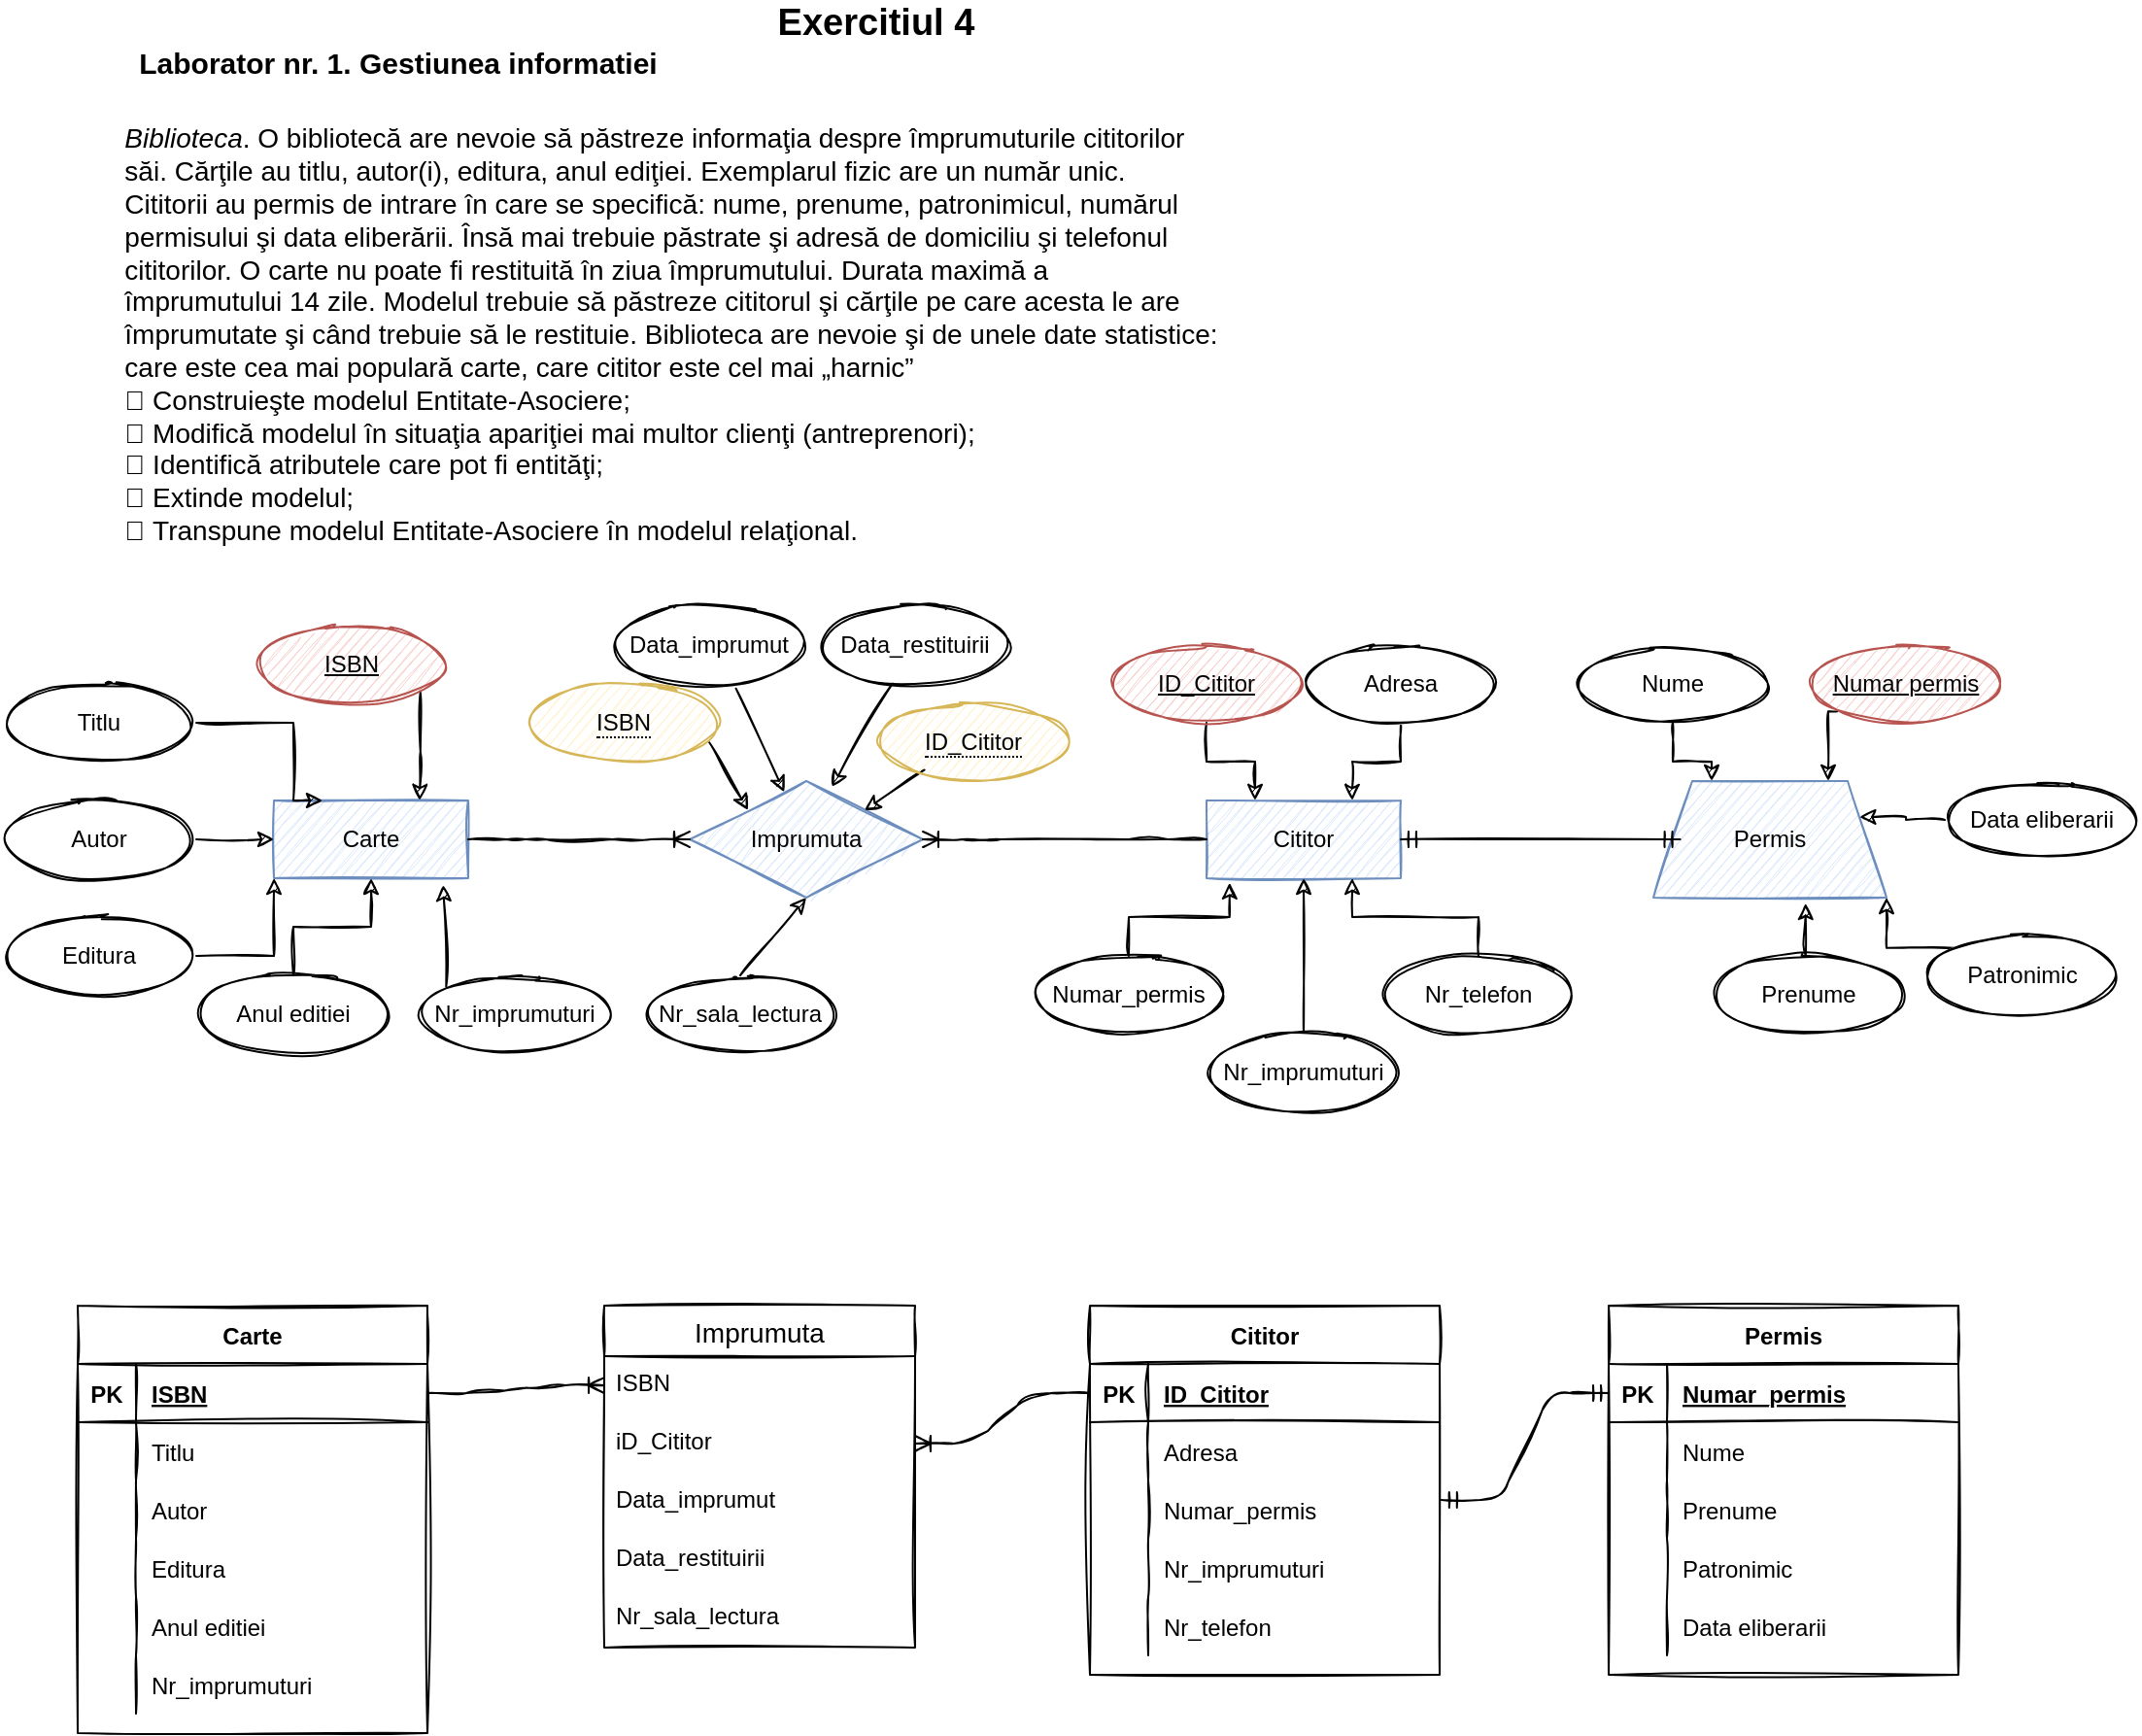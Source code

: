 <mxfile version="17.4.2" type="github">
  <diagram id="L5g2w8Y3XyplTjkGHlUn" name="Page-1">
    <mxGraphModel dx="1564" dy="856" grid="1" gridSize="10" guides="1" tooltips="1" connect="1" arrows="1" fold="1" page="1" pageScale="1" pageWidth="850" pageHeight="1100" math="0" shadow="0">
      <root>
        <mxCell id="0" />
        <mxCell id="1" parent="0" />
        <mxCell id="ZuSTmih8q7KNtcqykmD7-1" value="Cititor" style="whiteSpace=wrap;html=1;align=center;fillColor=#dae8fc;strokeColor=#6c8ebf;sketch=1;" vertex="1" parent="1">
          <mxGeometry x="620" y="420" width="100" height="40" as="geometry" />
        </mxCell>
        <mxCell id="ZuSTmih8q7KNtcqykmD7-2" value="Carte" style="whiteSpace=wrap;html=1;align=center;fillColor=#dae8fc;strokeColor=#6c8ebf;sketch=1;" vertex="1" parent="1">
          <mxGeometry x="140" y="420" width="100" height="40" as="geometry" />
        </mxCell>
        <mxCell id="ZuSTmih8q7KNtcqykmD7-3" value="Imprumuta" style="shape=rhombus;perimeter=rhombusPerimeter;whiteSpace=wrap;html=1;align=center;fillColor=#dae8fc;strokeColor=#6c8ebf;sketch=1;" vertex="1" parent="1">
          <mxGeometry x="354" y="410" width="120" height="60" as="geometry" />
        </mxCell>
        <mxCell id="ZuSTmih8q7KNtcqykmD7-4" style="edgeStyle=orthogonalEdgeStyle;rounded=0;orthogonalLoop=1;jettySize=auto;html=1;exitX=1;exitY=1;exitDx=0;exitDy=0;entryX=0.75;entryY=0;entryDx=0;entryDy=0;sketch=1;" edge="1" parent="1" source="ZuSTmih8q7KNtcqykmD7-5" target="ZuSTmih8q7KNtcqykmD7-2">
          <mxGeometry relative="1" as="geometry" />
        </mxCell>
        <mxCell id="ZuSTmih8q7KNtcqykmD7-5" value="ISBN" style="ellipse;whiteSpace=wrap;html=1;align=center;fontStyle=4;fillColor=#f8cecc;strokeColor=#b85450;sketch=1;" vertex="1" parent="1">
          <mxGeometry x="130" y="330" width="100" height="40" as="geometry" />
        </mxCell>
        <mxCell id="ZuSTmih8q7KNtcqykmD7-6" style="edgeStyle=orthogonalEdgeStyle;rounded=0;orthogonalLoop=1;jettySize=auto;html=1;entryX=0.25;entryY=0;entryDx=0;entryDy=0;sketch=1;" edge="1" parent="1" source="ZuSTmih8q7KNtcqykmD7-7" target="ZuSTmih8q7KNtcqykmD7-2">
          <mxGeometry relative="1" as="geometry">
            <Array as="points">
              <mxPoint x="150" y="380" />
              <mxPoint x="150" y="420" />
            </Array>
          </mxGeometry>
        </mxCell>
        <mxCell id="ZuSTmih8q7KNtcqykmD7-7" value="Titlu" style="ellipse;whiteSpace=wrap;html=1;align=center;sketch=1;" vertex="1" parent="1">
          <mxGeometry y="360" width="100" height="40" as="geometry" />
        </mxCell>
        <mxCell id="ZuSTmih8q7KNtcqykmD7-8" style="edgeStyle=orthogonalEdgeStyle;rounded=0;orthogonalLoop=1;jettySize=auto;html=1;entryX=0;entryY=0.5;entryDx=0;entryDy=0;sketch=1;" edge="1" parent="1" source="ZuSTmih8q7KNtcqykmD7-9" target="ZuSTmih8q7KNtcqykmD7-2">
          <mxGeometry relative="1" as="geometry" />
        </mxCell>
        <mxCell id="ZuSTmih8q7KNtcqykmD7-9" value="Autor" style="ellipse;whiteSpace=wrap;html=1;align=center;sketch=1;" vertex="1" parent="1">
          <mxGeometry y="420" width="100" height="40" as="geometry" />
        </mxCell>
        <mxCell id="ZuSTmih8q7KNtcqykmD7-10" style="edgeStyle=orthogonalEdgeStyle;rounded=0;orthogonalLoop=1;jettySize=auto;html=1;entryX=0;entryY=1;entryDx=0;entryDy=0;sketch=1;" edge="1" parent="1" source="ZuSTmih8q7KNtcqykmD7-11" target="ZuSTmih8q7KNtcqykmD7-2">
          <mxGeometry relative="1" as="geometry" />
        </mxCell>
        <mxCell id="ZuSTmih8q7KNtcqykmD7-11" value="Editura" style="ellipse;whiteSpace=wrap;html=1;align=center;sketch=1;" vertex="1" parent="1">
          <mxGeometry y="480" width="100" height="40" as="geometry" />
        </mxCell>
        <mxCell id="ZuSTmih8q7KNtcqykmD7-12" style="edgeStyle=orthogonalEdgeStyle;rounded=0;orthogonalLoop=1;jettySize=auto;html=1;sketch=1;" edge="1" parent="1" source="ZuSTmih8q7KNtcqykmD7-13" target="ZuSTmih8q7KNtcqykmD7-2">
          <mxGeometry relative="1" as="geometry" />
        </mxCell>
        <mxCell id="ZuSTmih8q7KNtcqykmD7-13" value="Anul editiei" style="ellipse;whiteSpace=wrap;html=1;align=center;sketch=1;" vertex="1" parent="1">
          <mxGeometry x="100" y="510" width="100" height="40" as="geometry" />
        </mxCell>
        <mxCell id="ZuSTmih8q7KNtcqykmD7-14" value="Permis" style="shape=trapezoid;perimeter=trapezoidPerimeter;whiteSpace=wrap;html=1;fixedSize=1;fillColor=#dae8fc;strokeColor=#6c8ebf;sketch=1;" vertex="1" parent="1">
          <mxGeometry x="850" y="410" width="120" height="60" as="geometry" />
        </mxCell>
        <mxCell id="ZuSTmih8q7KNtcqykmD7-15" style="edgeStyle=orthogonalEdgeStyle;rounded=0;orthogonalLoop=1;jettySize=auto;html=1;entryX=0.25;entryY=0;entryDx=0;entryDy=0;sketch=1;" edge="1" parent="1" source="ZuSTmih8q7KNtcqykmD7-16" target="ZuSTmih8q7KNtcqykmD7-14">
          <mxGeometry relative="1" as="geometry" />
        </mxCell>
        <mxCell id="ZuSTmih8q7KNtcqykmD7-16" value="Nume" style="ellipse;whiteSpace=wrap;html=1;align=center;sketch=1;" vertex="1" parent="1">
          <mxGeometry x="810" y="340" width="100" height="40" as="geometry" />
        </mxCell>
        <mxCell id="ZuSTmih8q7KNtcqykmD7-17" style="edgeStyle=orthogonalEdgeStyle;rounded=0;orthogonalLoop=1;jettySize=auto;html=1;exitX=0;exitY=1;exitDx=0;exitDy=0;entryX=0.75;entryY=0;entryDx=0;entryDy=0;sketch=1;" edge="1" parent="1" source="ZuSTmih8q7KNtcqykmD7-18" target="ZuSTmih8q7KNtcqykmD7-14">
          <mxGeometry relative="1" as="geometry" />
        </mxCell>
        <mxCell id="ZuSTmih8q7KNtcqykmD7-18" value="Numar permis" style="ellipse;whiteSpace=wrap;html=1;align=center;fontStyle=4;fillColor=#f8cecc;strokeColor=#b85450;sketch=1;" vertex="1" parent="1">
          <mxGeometry x="930" y="340" width="100" height="40" as="geometry" />
        </mxCell>
        <mxCell id="ZuSTmih8q7KNtcqykmD7-19" style="edgeStyle=orthogonalEdgeStyle;rounded=0;orthogonalLoop=1;jettySize=auto;html=1;exitX=0;exitY=0.5;exitDx=0;exitDy=0;entryX=1;entryY=0.25;entryDx=0;entryDy=0;sketch=1;" edge="1" parent="1" source="ZuSTmih8q7KNtcqykmD7-20" target="ZuSTmih8q7KNtcqykmD7-14">
          <mxGeometry relative="1" as="geometry" />
        </mxCell>
        <mxCell id="ZuSTmih8q7KNtcqykmD7-20" value="Data eliberarii" style="ellipse;whiteSpace=wrap;html=1;align=center;sketch=1;" vertex="1" parent="1">
          <mxGeometry x="1000" y="410" width="100" height="40" as="geometry" />
        </mxCell>
        <mxCell id="ZuSTmih8q7KNtcqykmD7-21" style="edgeStyle=orthogonalEdgeStyle;rounded=0;orthogonalLoop=1;jettySize=auto;html=1;entryX=0.25;entryY=0;entryDx=0;entryDy=0;sketch=1;" edge="1" parent="1" source="ZuSTmih8q7KNtcqykmD7-22" target="ZuSTmih8q7KNtcqykmD7-1">
          <mxGeometry relative="1" as="geometry" />
        </mxCell>
        <mxCell id="ZuSTmih8q7KNtcqykmD7-22" value="ID_Cititor" style="ellipse;whiteSpace=wrap;html=1;align=center;fontStyle=4;fillColor=#f8cecc;strokeColor=#b85450;sketch=1;" vertex="1" parent="1">
          <mxGeometry x="570" y="340" width="100" height="40" as="geometry" />
        </mxCell>
        <mxCell id="ZuSTmih8q7KNtcqykmD7-23" style="edgeStyle=orthogonalEdgeStyle;rounded=0;orthogonalLoop=1;jettySize=auto;html=1;exitX=0.5;exitY=1;exitDx=0;exitDy=0;entryX=0.75;entryY=0;entryDx=0;entryDy=0;sketch=1;" edge="1" parent="1" source="ZuSTmih8q7KNtcqykmD7-24" target="ZuSTmih8q7KNtcqykmD7-1">
          <mxGeometry relative="1" as="geometry" />
        </mxCell>
        <mxCell id="ZuSTmih8q7KNtcqykmD7-24" value="Adresa" style="ellipse;whiteSpace=wrap;html=1;align=center;sketch=1;" vertex="1" parent="1">
          <mxGeometry x="670" y="340" width="100" height="40" as="geometry" />
        </mxCell>
        <mxCell id="ZuSTmih8q7KNtcqykmD7-25" style="edgeStyle=orthogonalEdgeStyle;rounded=0;orthogonalLoop=1;jettySize=auto;html=1;entryX=0.75;entryY=1;entryDx=0;entryDy=0;sketch=1;" edge="1" parent="1" source="ZuSTmih8q7KNtcqykmD7-26" target="ZuSTmih8q7KNtcqykmD7-1">
          <mxGeometry relative="1" as="geometry" />
        </mxCell>
        <mxCell id="ZuSTmih8q7KNtcqykmD7-26" value="Nr_telefon" style="ellipse;whiteSpace=wrap;html=1;align=center;sketch=1;" vertex="1" parent="1">
          <mxGeometry x="710" y="500" width="100" height="40" as="geometry" />
        </mxCell>
        <mxCell id="ZuSTmih8q7KNtcqykmD7-27" style="edgeStyle=orthogonalEdgeStyle;rounded=0;orthogonalLoop=1;jettySize=auto;html=1;exitX=0;exitY=0;exitDx=0;exitDy=0;entryX=1;entryY=1;entryDx=0;entryDy=0;sketch=1;" edge="1" parent="1" source="ZuSTmih8q7KNtcqykmD7-28" target="ZuSTmih8q7KNtcqykmD7-14">
          <mxGeometry relative="1" as="geometry" />
        </mxCell>
        <mxCell id="ZuSTmih8q7KNtcqykmD7-28" value="Patronimic" style="ellipse;whiteSpace=wrap;html=1;align=center;sketch=1;" vertex="1" parent="1">
          <mxGeometry x="990" y="490" width="100" height="40" as="geometry" />
        </mxCell>
        <mxCell id="ZuSTmih8q7KNtcqykmD7-29" style="edgeStyle=orthogonalEdgeStyle;rounded=0;orthogonalLoop=1;jettySize=auto;html=1;exitX=0.5;exitY=0;exitDx=0;exitDy=0;entryX=0.653;entryY=1.049;entryDx=0;entryDy=0;entryPerimeter=0;sketch=1;" edge="1" parent="1" source="ZuSTmih8q7KNtcqykmD7-30" target="ZuSTmih8q7KNtcqykmD7-14">
          <mxGeometry relative="1" as="geometry" />
        </mxCell>
        <mxCell id="ZuSTmih8q7KNtcqykmD7-30" value="Prenume" style="ellipse;whiteSpace=wrap;html=1;align=center;sketch=1;" vertex="1" parent="1">
          <mxGeometry x="880" y="500" width="100" height="40" as="geometry" />
        </mxCell>
        <mxCell id="ZuSTmih8q7KNtcqykmD7-31" style="edgeStyle=none;rounded=0;orthogonalLoop=1;jettySize=auto;html=1;exitX=0.638;exitY=1.059;exitDx=0;exitDy=0;exitPerimeter=0;sketch=1;" edge="1" parent="1" source="ZuSTmih8q7KNtcqykmD7-32" target="ZuSTmih8q7KNtcqykmD7-3">
          <mxGeometry relative="1" as="geometry">
            <mxPoint x="370" y="350" as="sourcePoint" />
          </mxGeometry>
        </mxCell>
        <mxCell id="ZuSTmih8q7KNtcqykmD7-32" value="Data_imprumut" style="ellipse;whiteSpace=wrap;html=1;align=center;sketch=1;" vertex="1" parent="1">
          <mxGeometry x="314" y="320" width="100" height="40" as="geometry" />
        </mxCell>
        <mxCell id="ZuSTmih8q7KNtcqykmD7-33" style="edgeStyle=none;rounded=0;orthogonalLoop=1;jettySize=auto;html=1;exitX=1;exitY=0.5;exitDx=0;exitDy=0;entryX=0;entryY=0;entryDx=0;entryDy=0;sketch=1;" edge="1" parent="1" target="ZuSTmih8q7KNtcqykmD7-3">
          <mxGeometry relative="1" as="geometry">
            <mxPoint x="364" y="390" as="sourcePoint" />
          </mxGeometry>
        </mxCell>
        <mxCell id="ZuSTmih8q7KNtcqykmD7-34" style="edgeStyle=orthogonalEdgeStyle;rounded=0;orthogonalLoop=1;jettySize=auto;html=1;exitX=0.5;exitY=1;exitDx=0;exitDy=0;sketch=1;" edge="1" parent="1" source="ZuSTmih8q7KNtcqykmD7-24" target="ZuSTmih8q7KNtcqykmD7-24">
          <mxGeometry relative="1" as="geometry" />
        </mxCell>
        <mxCell id="ZuSTmih8q7KNtcqykmD7-35" style="edgeStyle=none;rounded=0;orthogonalLoop=1;jettySize=auto;html=1;exitX=0;exitY=1;exitDx=0;exitDy=0;entryX=1;entryY=0;entryDx=0;entryDy=0;sketch=1;" edge="1" parent="1" target="ZuSTmih8q7KNtcqykmD7-3">
          <mxGeometry relative="1" as="geometry">
            <mxPoint x="474.854" y="404.226" as="sourcePoint" />
          </mxGeometry>
        </mxCell>
        <mxCell id="ZuSTmih8q7KNtcqykmD7-36" style="edgeStyle=orthogonalEdgeStyle;rounded=0;orthogonalLoop=1;jettySize=auto;html=1;exitX=0.5;exitY=0;exitDx=0;exitDy=0;entryX=0.119;entryY=1.059;entryDx=0;entryDy=0;entryPerimeter=0;sketch=1;" edge="1" parent="1" source="ZuSTmih8q7KNtcqykmD7-37" target="ZuSTmih8q7KNtcqykmD7-1">
          <mxGeometry relative="1" as="geometry" />
        </mxCell>
        <mxCell id="ZuSTmih8q7KNtcqykmD7-37" value="Numar_permis" style="ellipse;whiteSpace=wrap;html=1;align=center;sketch=1;" vertex="1" parent="1">
          <mxGeometry x="530" y="500" width="100" height="40" as="geometry" />
        </mxCell>
        <mxCell id="ZuSTmih8q7KNtcqykmD7-38" value="" style="fontSize=12;html=1;endArrow=ERmandOne;startArrow=ERmandOne;entryX=0.115;entryY=0.5;entryDx=0;entryDy=0;exitX=1;exitY=0.5;exitDx=0;exitDy=0;entryPerimeter=0;sketch=1;" edge="1" parent="1" source="ZuSTmih8q7KNtcqykmD7-1" target="ZuSTmih8q7KNtcqykmD7-14">
          <mxGeometry width="100" height="100" relative="1" as="geometry">
            <mxPoint x="460" y="590" as="sourcePoint" />
            <mxPoint x="560" y="490" as="targetPoint" />
          </mxGeometry>
        </mxCell>
        <mxCell id="ZuSTmih8q7KNtcqykmD7-39" value="" style="edgeStyle=entityRelationEdgeStyle;fontSize=12;html=1;endArrow=ERoneToMany;entryX=1;entryY=0.5;entryDx=0;entryDy=0;exitX=0;exitY=0.5;exitDx=0;exitDy=0;sketch=1;" edge="1" parent="1" source="ZuSTmih8q7KNtcqykmD7-1" target="ZuSTmih8q7KNtcqykmD7-3">
          <mxGeometry width="100" height="100" relative="1" as="geometry">
            <mxPoint x="460" y="590" as="sourcePoint" />
            <mxPoint x="560" y="490" as="targetPoint" />
          </mxGeometry>
        </mxCell>
        <mxCell id="ZuSTmih8q7KNtcqykmD7-40" value="" style="edgeStyle=entityRelationEdgeStyle;fontSize=12;html=1;endArrow=ERoneToMany;exitX=1;exitY=0.5;exitDx=0;exitDy=0;entryX=0;entryY=0.5;entryDx=0;entryDy=0;sketch=1;" edge="1" parent="1" source="ZuSTmih8q7KNtcqykmD7-2" target="ZuSTmih8q7KNtcqykmD7-3">
          <mxGeometry width="100" height="100" relative="1" as="geometry">
            <mxPoint x="460" y="590" as="sourcePoint" />
            <mxPoint x="560" y="490" as="targetPoint" />
          </mxGeometry>
        </mxCell>
        <mxCell id="ZuSTmih8q7KNtcqykmD7-41" value="&lt;span style=&quot;border-bottom: 1px dotted&quot;&gt;ID_Cititor&lt;/span&gt;" style="ellipse;whiteSpace=wrap;html=1;align=center;fillColor=#fff2cc;strokeColor=#d6b656;sketch=1;" vertex="1" parent="1">
          <mxGeometry x="450" y="370" width="100" height="40" as="geometry" />
        </mxCell>
        <mxCell id="ZuSTmih8q7KNtcqykmD7-42" value="&lt;span style=&quot;border-bottom: 1px dotted&quot;&gt;ISBN&lt;/span&gt;" style="ellipse;whiteSpace=wrap;html=1;align=center;fillColor=#fff2cc;strokeColor=#d6b656;sketch=1;" vertex="1" parent="1">
          <mxGeometry x="270" y="360" width="100" height="40" as="geometry" />
        </mxCell>
        <mxCell id="ZuSTmih8q7KNtcqykmD7-43" style="edgeStyle=none;rounded=0;orthogonalLoop=1;jettySize=auto;html=1;entryX=0.61;entryY=0.049;entryDx=0;entryDy=0;entryPerimeter=0;sketch=1;" edge="1" parent="1" source="ZuSTmih8q7KNtcqykmD7-44" target="ZuSTmih8q7KNtcqykmD7-3">
          <mxGeometry relative="1" as="geometry" />
        </mxCell>
        <mxCell id="ZuSTmih8q7KNtcqykmD7-44" value="Data_restituirii" style="ellipse;whiteSpace=wrap;html=1;align=center;sketch=1;" vertex="1" parent="1">
          <mxGeometry x="420" y="320" width="100" height="40" as="geometry" />
        </mxCell>
        <mxCell id="ZuSTmih8q7KNtcqykmD7-45" style="edgeStyle=none;rounded=0;orthogonalLoop=1;jettySize=auto;html=1;exitX=0.5;exitY=0;exitDx=0;exitDy=0;entryX=0.5;entryY=1;entryDx=0;entryDy=0;sketch=1;" edge="1" parent="1" source="ZuSTmih8q7KNtcqykmD7-46" target="ZuSTmih8q7KNtcqykmD7-1">
          <mxGeometry relative="1" as="geometry" />
        </mxCell>
        <mxCell id="ZuSTmih8q7KNtcqykmD7-46" value="Nr_imprumuturi" style="ellipse;whiteSpace=wrap;html=1;align=center;sketch=1;" vertex="1" parent="1">
          <mxGeometry x="620" y="540" width="100" height="40" as="geometry" />
        </mxCell>
        <mxCell id="ZuSTmih8q7KNtcqykmD7-47" style="edgeStyle=none;rounded=0;orthogonalLoop=1;jettySize=auto;html=1;exitX=0;exitY=0;exitDx=0;exitDy=0;entryX=0.872;entryY=1.088;entryDx=0;entryDy=0;entryPerimeter=0;sketch=1;" edge="1" parent="1" source="ZuSTmih8q7KNtcqykmD7-48" target="ZuSTmih8q7KNtcqykmD7-2">
          <mxGeometry relative="1" as="geometry" />
        </mxCell>
        <mxCell id="ZuSTmih8q7KNtcqykmD7-48" value="Nr_imprumuturi" style="ellipse;whiteSpace=wrap;html=1;align=center;sketch=1;" vertex="1" parent="1">
          <mxGeometry x="214" y="510" width="100" height="40" as="geometry" />
        </mxCell>
        <mxCell id="ZuSTmih8q7KNtcqykmD7-49" style="edgeStyle=none;rounded=0;orthogonalLoop=1;jettySize=auto;html=1;exitX=0.5;exitY=0;exitDx=0;exitDy=0;entryX=0.5;entryY=1;entryDx=0;entryDy=0;sketch=1;" edge="1" parent="1" source="ZuSTmih8q7KNtcqykmD7-50" target="ZuSTmih8q7KNtcqykmD7-3">
          <mxGeometry relative="1" as="geometry" />
        </mxCell>
        <mxCell id="ZuSTmih8q7KNtcqykmD7-50" value="Nr_sala_lectura" style="ellipse;whiteSpace=wrap;html=1;align=center;sketch=1;" vertex="1" parent="1">
          <mxGeometry x="330" y="510" width="100" height="40" as="geometry" />
        </mxCell>
        <mxCell id="ZuSTmih8q7KNtcqykmD7-51" value="&lt;b&gt;&lt;font style=&quot;font-size: 15px&quot;&gt;Laborator nr. 1. Gestiunea informatiei&lt;/font&gt;&lt;/b&gt;" style="text;html=1;strokeColor=none;fillColor=none;align=center;verticalAlign=middle;whiteSpace=wrap;rounded=0;sketch=1;" vertex="1" parent="1">
          <mxGeometry x="64" y="30" width="280" height="20" as="geometry" />
        </mxCell>
        <mxCell id="ZuSTmih8q7KNtcqykmD7-52" value="&lt;b&gt;&lt;font style=&quot;font-size: 19px&quot;&gt;Exercitiul 4&lt;/font&gt;&lt;/b&gt;" style="text;html=1;strokeColor=none;fillColor=none;align=center;verticalAlign=middle;whiteSpace=wrap;rounded=0;sketch=1;" vertex="1" parent="1">
          <mxGeometry x="390" y="10" width="120" height="20" as="geometry" />
        </mxCell>
        <mxCell id="ZuSTmih8q7KNtcqykmD7-53" value="&lt;div style=&quot;text-align: left ; font-size: 14px&quot;&gt;&lt;i&gt;Biblioteca&lt;/i&gt;. O bibliotecă are nevoie să păstreze informaţia despre împrumuturile cititorilor&lt;br&gt;săi. Cărţile au titlu, autor(i), editura, anul ediţiei. Exemplarul fizic are un număr unic.&lt;br&gt;Cititorii au permis de intrare în care se specifică: nume, prenume, patronimicul, numărul&lt;br&gt;permisului şi data eliberării. Însă mai trebuie păstrate şi adresă de domiciliu şi telefonul&lt;br&gt;cititorilor. O carte nu poate fi restituită în ziua împrumutului. Durata maximă a&lt;br&gt;împrumutului 14 zile. Modelul trebuie să păstreze cititorul şi cărţile pe care acesta le are&lt;br&gt;împrumutate şi când trebuie să le restituie. Biblioteca are nevoie şi de unele date statistice:&lt;br&gt;care este cea mai populară carte, care cititor este cel mai „harnic”&lt;br&gt;&lt;/div&gt;&lt;div style=&quot;text-align: left ; font-size: 14px&quot;&gt;&lt;span&gt;&lt;font style=&quot;font-size: 14px&quot;&gt; Construieşte modelul Entitate-Asociere;&lt;/font&gt;&lt;/span&gt;&lt;/div&gt;&lt;div style=&quot;text-align: left ; font-size: 14px&quot;&gt;&lt;span&gt;&lt;font style=&quot;font-size: 14px&quot;&gt; Modifică modelul în situaţia apariţiei mai multor clienţi (antreprenori);&lt;/font&gt;&lt;/span&gt;&lt;/div&gt;&lt;div style=&quot;text-align: left ; font-size: 14px&quot;&gt;&lt;span&gt;&lt;font style=&quot;font-size: 14px&quot;&gt; Identifică atributele care pot fi entităţi;&lt;/font&gt;&lt;/span&gt;&lt;/div&gt;&lt;div style=&quot;text-align: left ; font-size: 14px&quot;&gt;&lt;span&gt;&lt;font style=&quot;font-size: 14px&quot;&gt; Extinde modelul;&lt;/font&gt;&lt;/span&gt;&lt;/div&gt;&lt;div style=&quot;text-align: left ; font-size: 14px&quot;&gt;&lt;font style=&quot;font-size: 14px&quot;&gt; Transpune modelul Entitate-Asociere în modelul relaţional.&lt;/font&gt;&lt;/div&gt;" style="text;html=1;strokeColor=none;fillColor=none;align=center;verticalAlign=middle;whiteSpace=wrap;rounded=0;sketch=1;" vertex="1" parent="1">
          <mxGeometry x="39" y="60" width="611" height="240" as="geometry" />
        </mxCell>
        <mxCell id="ZuSTmih8q7KNtcqykmD7-54" value="Carte" style="shape=table;startSize=30;container=1;collapsible=1;childLayout=tableLayout;fixedRows=1;rowLines=0;fontStyle=1;align=center;resizeLast=1;sketch=1;" vertex="1" parent="1">
          <mxGeometry x="39" y="680" width="180" height="220" as="geometry" />
        </mxCell>
        <mxCell id="ZuSTmih8q7KNtcqykmD7-55" value="" style="shape=partialRectangle;collapsible=0;dropTarget=0;pointerEvents=0;fillColor=none;top=0;left=0;bottom=1;right=0;points=[[0,0.5],[1,0.5]];portConstraint=eastwest;sketch=1;" vertex="1" parent="ZuSTmih8q7KNtcqykmD7-54">
          <mxGeometry y="30" width="180" height="30" as="geometry" />
        </mxCell>
        <mxCell id="ZuSTmih8q7KNtcqykmD7-56" value="PK" style="shape=partialRectangle;connectable=0;fillColor=none;top=0;left=0;bottom=0;right=0;fontStyle=1;overflow=hidden;sketch=1;" vertex="1" parent="ZuSTmih8q7KNtcqykmD7-55">
          <mxGeometry width="30" height="30" as="geometry">
            <mxRectangle width="30" height="30" as="alternateBounds" />
          </mxGeometry>
        </mxCell>
        <mxCell id="ZuSTmih8q7KNtcqykmD7-57" value="ISBN" style="shape=partialRectangle;connectable=0;fillColor=none;top=0;left=0;bottom=0;right=0;align=left;spacingLeft=6;fontStyle=5;overflow=hidden;sketch=1;" vertex="1" parent="ZuSTmih8q7KNtcqykmD7-55">
          <mxGeometry x="30" width="150" height="30" as="geometry">
            <mxRectangle width="150" height="30" as="alternateBounds" />
          </mxGeometry>
        </mxCell>
        <mxCell id="ZuSTmih8q7KNtcqykmD7-58" value="" style="shape=partialRectangle;collapsible=0;dropTarget=0;pointerEvents=0;fillColor=none;top=0;left=0;bottom=0;right=0;points=[[0,0.5],[1,0.5]];portConstraint=eastwest;sketch=1;" vertex="1" parent="ZuSTmih8q7KNtcqykmD7-54">
          <mxGeometry y="60" width="180" height="30" as="geometry" />
        </mxCell>
        <mxCell id="ZuSTmih8q7KNtcqykmD7-59" value="" style="shape=partialRectangle;connectable=0;fillColor=none;top=0;left=0;bottom=0;right=0;editable=1;overflow=hidden;sketch=1;" vertex="1" parent="ZuSTmih8q7KNtcqykmD7-58">
          <mxGeometry width="30" height="30" as="geometry">
            <mxRectangle width="30" height="30" as="alternateBounds" />
          </mxGeometry>
        </mxCell>
        <mxCell id="ZuSTmih8q7KNtcqykmD7-60" value="Titlu" style="shape=partialRectangle;connectable=0;fillColor=none;top=0;left=0;bottom=0;right=0;align=left;spacingLeft=6;overflow=hidden;sketch=1;" vertex="1" parent="ZuSTmih8q7KNtcqykmD7-58">
          <mxGeometry x="30" width="150" height="30" as="geometry">
            <mxRectangle width="150" height="30" as="alternateBounds" />
          </mxGeometry>
        </mxCell>
        <mxCell id="ZuSTmih8q7KNtcqykmD7-61" value="" style="shape=partialRectangle;collapsible=0;dropTarget=0;pointerEvents=0;fillColor=none;top=0;left=0;bottom=0;right=0;points=[[0,0.5],[1,0.5]];portConstraint=eastwest;sketch=1;" vertex="1" parent="ZuSTmih8q7KNtcqykmD7-54">
          <mxGeometry y="90" width="180" height="30" as="geometry" />
        </mxCell>
        <mxCell id="ZuSTmih8q7KNtcqykmD7-62" value="" style="shape=partialRectangle;connectable=0;fillColor=none;top=0;left=0;bottom=0;right=0;editable=1;overflow=hidden;sketch=1;" vertex="1" parent="ZuSTmih8q7KNtcqykmD7-61">
          <mxGeometry width="30" height="30" as="geometry">
            <mxRectangle width="30" height="30" as="alternateBounds" />
          </mxGeometry>
        </mxCell>
        <mxCell id="ZuSTmih8q7KNtcqykmD7-63" value="Autor" style="shape=partialRectangle;connectable=0;fillColor=none;top=0;left=0;bottom=0;right=0;align=left;spacingLeft=6;overflow=hidden;sketch=1;" vertex="1" parent="ZuSTmih8q7KNtcqykmD7-61">
          <mxGeometry x="30" width="150" height="30" as="geometry">
            <mxRectangle width="150" height="30" as="alternateBounds" />
          </mxGeometry>
        </mxCell>
        <mxCell id="ZuSTmih8q7KNtcqykmD7-64" value="" style="shape=partialRectangle;collapsible=0;dropTarget=0;pointerEvents=0;fillColor=none;top=0;left=0;bottom=0;right=0;points=[[0,0.5],[1,0.5]];portConstraint=eastwest;sketch=1;" vertex="1" parent="ZuSTmih8q7KNtcqykmD7-54">
          <mxGeometry y="120" width="180" height="30" as="geometry" />
        </mxCell>
        <mxCell id="ZuSTmih8q7KNtcqykmD7-65" value="" style="shape=partialRectangle;connectable=0;fillColor=none;top=0;left=0;bottom=0;right=0;editable=1;overflow=hidden;sketch=1;" vertex="1" parent="ZuSTmih8q7KNtcqykmD7-64">
          <mxGeometry width="30" height="30" as="geometry">
            <mxRectangle width="30" height="30" as="alternateBounds" />
          </mxGeometry>
        </mxCell>
        <mxCell id="ZuSTmih8q7KNtcqykmD7-66" value="Editura" style="shape=partialRectangle;connectable=0;fillColor=none;top=0;left=0;bottom=0;right=0;align=left;spacingLeft=6;overflow=hidden;sketch=1;" vertex="1" parent="ZuSTmih8q7KNtcqykmD7-64">
          <mxGeometry x="30" width="150" height="30" as="geometry">
            <mxRectangle width="150" height="30" as="alternateBounds" />
          </mxGeometry>
        </mxCell>
        <mxCell id="ZuSTmih8q7KNtcqykmD7-67" value="" style="shape=partialRectangle;collapsible=0;dropTarget=0;pointerEvents=0;fillColor=none;top=0;left=0;bottom=0;right=0;points=[[0,0.5],[1,0.5]];portConstraint=eastwest;sketch=1;" vertex="1" parent="ZuSTmih8q7KNtcqykmD7-54">
          <mxGeometry y="150" width="180" height="30" as="geometry" />
        </mxCell>
        <mxCell id="ZuSTmih8q7KNtcqykmD7-68" value="" style="shape=partialRectangle;connectable=0;fillColor=none;top=0;left=0;bottom=0;right=0;editable=1;overflow=hidden;sketch=1;" vertex="1" parent="ZuSTmih8q7KNtcqykmD7-67">
          <mxGeometry width="30" height="30" as="geometry">
            <mxRectangle width="30" height="30" as="alternateBounds" />
          </mxGeometry>
        </mxCell>
        <mxCell id="ZuSTmih8q7KNtcqykmD7-69" value="Anul editiei" style="shape=partialRectangle;connectable=0;fillColor=none;top=0;left=0;bottom=0;right=0;align=left;spacingLeft=6;overflow=hidden;sketch=1;" vertex="1" parent="ZuSTmih8q7KNtcqykmD7-67">
          <mxGeometry x="30" width="150" height="30" as="geometry">
            <mxRectangle width="150" height="30" as="alternateBounds" />
          </mxGeometry>
        </mxCell>
        <mxCell id="ZuSTmih8q7KNtcqykmD7-70" value="" style="shape=partialRectangle;collapsible=0;dropTarget=0;pointerEvents=0;fillColor=none;top=0;left=0;bottom=0;right=0;points=[[0,0.5],[1,0.5]];portConstraint=eastwest;sketch=1;" vertex="1" parent="ZuSTmih8q7KNtcqykmD7-54">
          <mxGeometry y="180" width="180" height="30" as="geometry" />
        </mxCell>
        <mxCell id="ZuSTmih8q7KNtcqykmD7-71" value="" style="shape=partialRectangle;connectable=0;fillColor=none;top=0;left=0;bottom=0;right=0;editable=1;overflow=hidden;sketch=1;" vertex="1" parent="ZuSTmih8q7KNtcqykmD7-70">
          <mxGeometry width="30" height="30" as="geometry">
            <mxRectangle width="30" height="30" as="alternateBounds" />
          </mxGeometry>
        </mxCell>
        <mxCell id="ZuSTmih8q7KNtcqykmD7-72" value="Nr_imprumuturi" style="shape=partialRectangle;connectable=0;fillColor=none;top=0;left=0;bottom=0;right=0;align=left;spacingLeft=6;overflow=hidden;sketch=1;" vertex="1" parent="ZuSTmih8q7KNtcqykmD7-70">
          <mxGeometry x="30" width="150" height="30" as="geometry">
            <mxRectangle width="150" height="30" as="alternateBounds" />
          </mxGeometry>
        </mxCell>
        <mxCell id="ZuSTmih8q7KNtcqykmD7-73" value="Imprumuta" style="swimlane;fontStyle=0;childLayout=stackLayout;horizontal=1;startSize=26;horizontalStack=0;resizeParent=1;resizeParentMax=0;resizeLast=0;collapsible=1;marginBottom=0;align=center;fontSize=14;sketch=1;" vertex="1" parent="1">
          <mxGeometry x="310" y="680" width="160" height="176" as="geometry" />
        </mxCell>
        <mxCell id="ZuSTmih8q7KNtcqykmD7-74" value="ISBN" style="text;strokeColor=none;fillColor=none;spacingLeft=4;spacingRight=4;overflow=hidden;rotatable=0;points=[[0,0.5],[1,0.5]];portConstraint=eastwest;fontSize=12;sketch=1;" vertex="1" parent="ZuSTmih8q7KNtcqykmD7-73">
          <mxGeometry y="26" width="160" height="30" as="geometry" />
        </mxCell>
        <mxCell id="ZuSTmih8q7KNtcqykmD7-75" value="iD_Cititor" style="text;strokeColor=none;fillColor=none;spacingLeft=4;spacingRight=4;overflow=hidden;rotatable=0;points=[[0,0.5],[1,0.5]];portConstraint=eastwest;fontSize=12;sketch=1;" vertex="1" parent="ZuSTmih8q7KNtcqykmD7-73">
          <mxGeometry y="56" width="160" height="30" as="geometry" />
        </mxCell>
        <mxCell id="ZuSTmih8q7KNtcqykmD7-76" value="Data_imprumut" style="text;strokeColor=none;fillColor=none;spacingLeft=4;spacingRight=4;overflow=hidden;rotatable=0;points=[[0,0.5],[1,0.5]];portConstraint=eastwest;fontSize=12;sketch=1;" vertex="1" parent="ZuSTmih8q7KNtcqykmD7-73">
          <mxGeometry y="86" width="160" height="30" as="geometry" />
        </mxCell>
        <mxCell id="ZuSTmih8q7KNtcqykmD7-77" value="Data_restituirii" style="text;strokeColor=none;fillColor=none;spacingLeft=4;spacingRight=4;overflow=hidden;rotatable=0;points=[[0,0.5],[1,0.5]];portConstraint=eastwest;fontSize=12;sketch=1;" vertex="1" parent="ZuSTmih8q7KNtcqykmD7-73">
          <mxGeometry y="116" width="160" height="30" as="geometry" />
        </mxCell>
        <mxCell id="ZuSTmih8q7KNtcqykmD7-78" value="Nr_sala_lectura" style="text;strokeColor=none;fillColor=none;spacingLeft=4;spacingRight=4;overflow=hidden;rotatable=0;points=[[0,0.5],[1,0.5]];portConstraint=eastwest;fontSize=12;sketch=1;" vertex="1" parent="ZuSTmih8q7KNtcqykmD7-73">
          <mxGeometry y="146" width="160" height="30" as="geometry" />
        </mxCell>
        <mxCell id="ZuSTmih8q7KNtcqykmD7-79" value="Permis" style="shape=table;startSize=30;container=1;collapsible=1;childLayout=tableLayout;fixedRows=1;rowLines=0;fontStyle=1;align=center;resizeLast=1;sketch=1;" vertex="1" parent="1">
          <mxGeometry x="827" y="680" width="180" height="190" as="geometry" />
        </mxCell>
        <mxCell id="ZuSTmih8q7KNtcqykmD7-80" value="" style="shape=partialRectangle;collapsible=0;dropTarget=0;pointerEvents=0;fillColor=none;top=0;left=0;bottom=1;right=0;points=[[0,0.5],[1,0.5]];portConstraint=eastwest;sketch=1;" vertex="1" parent="ZuSTmih8q7KNtcqykmD7-79">
          <mxGeometry y="30" width="180" height="30" as="geometry" />
        </mxCell>
        <mxCell id="ZuSTmih8q7KNtcqykmD7-81" value="PK" style="shape=partialRectangle;connectable=0;fillColor=none;top=0;left=0;bottom=0;right=0;fontStyle=1;overflow=hidden;sketch=1;" vertex="1" parent="ZuSTmih8q7KNtcqykmD7-80">
          <mxGeometry width="30" height="30" as="geometry">
            <mxRectangle width="30" height="30" as="alternateBounds" />
          </mxGeometry>
        </mxCell>
        <mxCell id="ZuSTmih8q7KNtcqykmD7-82" value="Numar_permis" style="shape=partialRectangle;connectable=0;fillColor=none;top=0;left=0;bottom=0;right=0;align=left;spacingLeft=6;fontStyle=5;overflow=hidden;sketch=1;" vertex="1" parent="ZuSTmih8q7KNtcqykmD7-80">
          <mxGeometry x="30" width="150" height="30" as="geometry">
            <mxRectangle width="150" height="30" as="alternateBounds" />
          </mxGeometry>
        </mxCell>
        <mxCell id="ZuSTmih8q7KNtcqykmD7-83" value="" style="shape=partialRectangle;collapsible=0;dropTarget=0;pointerEvents=0;fillColor=none;top=0;left=0;bottom=0;right=0;points=[[0,0.5],[1,0.5]];portConstraint=eastwest;sketch=1;" vertex="1" parent="ZuSTmih8q7KNtcqykmD7-79">
          <mxGeometry y="60" width="180" height="30" as="geometry" />
        </mxCell>
        <mxCell id="ZuSTmih8q7KNtcqykmD7-84" value="" style="shape=partialRectangle;connectable=0;fillColor=none;top=0;left=0;bottom=0;right=0;editable=1;overflow=hidden;sketch=1;" vertex="1" parent="ZuSTmih8q7KNtcqykmD7-83">
          <mxGeometry width="30" height="30" as="geometry">
            <mxRectangle width="30" height="30" as="alternateBounds" />
          </mxGeometry>
        </mxCell>
        <mxCell id="ZuSTmih8q7KNtcqykmD7-85" value="Nume" style="shape=partialRectangle;connectable=0;fillColor=none;top=0;left=0;bottom=0;right=0;align=left;spacingLeft=6;overflow=hidden;sketch=1;" vertex="1" parent="ZuSTmih8q7KNtcqykmD7-83">
          <mxGeometry x="30" width="150" height="30" as="geometry">
            <mxRectangle width="150" height="30" as="alternateBounds" />
          </mxGeometry>
        </mxCell>
        <mxCell id="ZuSTmih8q7KNtcqykmD7-86" value="" style="shape=partialRectangle;collapsible=0;dropTarget=0;pointerEvents=0;fillColor=none;top=0;left=0;bottom=0;right=0;points=[[0,0.5],[1,0.5]];portConstraint=eastwest;sketch=1;" vertex="1" parent="ZuSTmih8q7KNtcqykmD7-79">
          <mxGeometry y="90" width="180" height="30" as="geometry" />
        </mxCell>
        <mxCell id="ZuSTmih8q7KNtcqykmD7-87" value="" style="shape=partialRectangle;connectable=0;fillColor=none;top=0;left=0;bottom=0;right=0;editable=1;overflow=hidden;sketch=1;" vertex="1" parent="ZuSTmih8q7KNtcqykmD7-86">
          <mxGeometry width="30" height="30" as="geometry">
            <mxRectangle width="30" height="30" as="alternateBounds" />
          </mxGeometry>
        </mxCell>
        <mxCell id="ZuSTmih8q7KNtcqykmD7-88" value="Prenume" style="shape=partialRectangle;connectable=0;fillColor=none;top=0;left=0;bottom=0;right=0;align=left;spacingLeft=6;overflow=hidden;sketch=1;" vertex="1" parent="ZuSTmih8q7KNtcqykmD7-86">
          <mxGeometry x="30" width="150" height="30" as="geometry">
            <mxRectangle width="150" height="30" as="alternateBounds" />
          </mxGeometry>
        </mxCell>
        <mxCell id="ZuSTmih8q7KNtcqykmD7-89" value="" style="shape=partialRectangle;collapsible=0;dropTarget=0;pointerEvents=0;fillColor=none;top=0;left=0;bottom=0;right=0;points=[[0,0.5],[1,0.5]];portConstraint=eastwest;sketch=1;" vertex="1" parent="ZuSTmih8q7KNtcqykmD7-79">
          <mxGeometry y="120" width="180" height="30" as="geometry" />
        </mxCell>
        <mxCell id="ZuSTmih8q7KNtcqykmD7-90" value="" style="shape=partialRectangle;connectable=0;fillColor=none;top=0;left=0;bottom=0;right=0;editable=1;overflow=hidden;sketch=1;" vertex="1" parent="ZuSTmih8q7KNtcqykmD7-89">
          <mxGeometry width="30" height="30" as="geometry">
            <mxRectangle width="30" height="30" as="alternateBounds" />
          </mxGeometry>
        </mxCell>
        <mxCell id="ZuSTmih8q7KNtcqykmD7-91" value="Patronimic" style="shape=partialRectangle;connectable=0;fillColor=none;top=0;left=0;bottom=0;right=0;align=left;spacingLeft=6;overflow=hidden;sketch=1;" vertex="1" parent="ZuSTmih8q7KNtcqykmD7-89">
          <mxGeometry x="30" width="150" height="30" as="geometry">
            <mxRectangle width="150" height="30" as="alternateBounds" />
          </mxGeometry>
        </mxCell>
        <mxCell id="ZuSTmih8q7KNtcqykmD7-92" value="" style="shape=partialRectangle;collapsible=0;dropTarget=0;pointerEvents=0;fillColor=none;top=0;left=0;bottom=0;right=0;points=[[0,0.5],[1,0.5]];portConstraint=eastwest;sketch=1;" vertex="1" parent="ZuSTmih8q7KNtcqykmD7-79">
          <mxGeometry y="150" width="180" height="30" as="geometry" />
        </mxCell>
        <mxCell id="ZuSTmih8q7KNtcqykmD7-93" value="" style="shape=partialRectangle;connectable=0;fillColor=none;top=0;left=0;bottom=0;right=0;editable=1;overflow=hidden;sketch=1;" vertex="1" parent="ZuSTmih8q7KNtcqykmD7-92">
          <mxGeometry width="30" height="30" as="geometry">
            <mxRectangle width="30" height="30" as="alternateBounds" />
          </mxGeometry>
        </mxCell>
        <mxCell id="ZuSTmih8q7KNtcqykmD7-94" value="Data eliberarii" style="shape=partialRectangle;connectable=0;fillColor=none;top=0;left=0;bottom=0;right=0;align=left;spacingLeft=6;overflow=hidden;sketch=1;" vertex="1" parent="ZuSTmih8q7KNtcqykmD7-92">
          <mxGeometry x="30" width="150" height="30" as="geometry">
            <mxRectangle width="150" height="30" as="alternateBounds" />
          </mxGeometry>
        </mxCell>
        <mxCell id="ZuSTmih8q7KNtcqykmD7-95" value="Cititor" style="shape=table;startSize=30;container=1;collapsible=1;childLayout=tableLayout;fixedRows=1;rowLines=0;fontStyle=1;align=center;resizeLast=1;sketch=1;" vertex="1" parent="1">
          <mxGeometry x="560" y="680" width="180" height="190" as="geometry" />
        </mxCell>
        <mxCell id="ZuSTmih8q7KNtcqykmD7-96" value="" style="shape=partialRectangle;collapsible=0;dropTarget=0;pointerEvents=0;fillColor=none;top=0;left=0;bottom=1;right=0;points=[[0,0.5],[1,0.5]];portConstraint=eastwest;sketch=1;" vertex="1" parent="ZuSTmih8q7KNtcqykmD7-95">
          <mxGeometry y="30" width="180" height="30" as="geometry" />
        </mxCell>
        <mxCell id="ZuSTmih8q7KNtcqykmD7-97" value="PK" style="shape=partialRectangle;connectable=0;fillColor=none;top=0;left=0;bottom=0;right=0;fontStyle=1;overflow=hidden;sketch=1;" vertex="1" parent="ZuSTmih8q7KNtcqykmD7-96">
          <mxGeometry width="30" height="30" as="geometry">
            <mxRectangle width="30" height="30" as="alternateBounds" />
          </mxGeometry>
        </mxCell>
        <mxCell id="ZuSTmih8q7KNtcqykmD7-98" value="ID_Cititor" style="shape=partialRectangle;connectable=0;fillColor=none;top=0;left=0;bottom=0;right=0;align=left;spacingLeft=6;fontStyle=5;overflow=hidden;sketch=1;" vertex="1" parent="ZuSTmih8q7KNtcqykmD7-96">
          <mxGeometry x="30" width="150" height="30" as="geometry">
            <mxRectangle width="150" height="30" as="alternateBounds" />
          </mxGeometry>
        </mxCell>
        <mxCell id="ZuSTmih8q7KNtcqykmD7-99" value="" style="shape=partialRectangle;collapsible=0;dropTarget=0;pointerEvents=0;fillColor=none;top=0;left=0;bottom=0;right=0;points=[[0,0.5],[1,0.5]];portConstraint=eastwest;sketch=1;" vertex="1" parent="ZuSTmih8q7KNtcqykmD7-95">
          <mxGeometry y="60" width="180" height="30" as="geometry" />
        </mxCell>
        <mxCell id="ZuSTmih8q7KNtcqykmD7-100" value="" style="shape=partialRectangle;connectable=0;fillColor=none;top=0;left=0;bottom=0;right=0;editable=1;overflow=hidden;sketch=1;" vertex="1" parent="ZuSTmih8q7KNtcqykmD7-99">
          <mxGeometry width="30" height="30" as="geometry">
            <mxRectangle width="30" height="30" as="alternateBounds" />
          </mxGeometry>
        </mxCell>
        <mxCell id="ZuSTmih8q7KNtcqykmD7-101" value="Adresa" style="shape=partialRectangle;connectable=0;fillColor=none;top=0;left=0;bottom=0;right=0;align=left;spacingLeft=6;overflow=hidden;sketch=1;" vertex="1" parent="ZuSTmih8q7KNtcqykmD7-99">
          <mxGeometry x="30" width="150" height="30" as="geometry">
            <mxRectangle width="150" height="30" as="alternateBounds" />
          </mxGeometry>
        </mxCell>
        <mxCell id="ZuSTmih8q7KNtcqykmD7-102" value="" style="shape=partialRectangle;collapsible=0;dropTarget=0;pointerEvents=0;fillColor=none;top=0;left=0;bottom=0;right=0;points=[[0,0.5],[1,0.5]];portConstraint=eastwest;sketch=1;" vertex="1" parent="ZuSTmih8q7KNtcqykmD7-95">
          <mxGeometry y="90" width="180" height="30" as="geometry" />
        </mxCell>
        <mxCell id="ZuSTmih8q7KNtcqykmD7-103" value="" style="shape=partialRectangle;connectable=0;fillColor=none;top=0;left=0;bottom=0;right=0;editable=1;overflow=hidden;sketch=1;" vertex="1" parent="ZuSTmih8q7KNtcqykmD7-102">
          <mxGeometry width="30" height="30" as="geometry">
            <mxRectangle width="30" height="30" as="alternateBounds" />
          </mxGeometry>
        </mxCell>
        <mxCell id="ZuSTmih8q7KNtcqykmD7-104" value="Numar_permis" style="shape=partialRectangle;connectable=0;fillColor=none;top=0;left=0;bottom=0;right=0;align=left;spacingLeft=6;overflow=hidden;sketch=1;" vertex="1" parent="ZuSTmih8q7KNtcqykmD7-102">
          <mxGeometry x="30" width="150" height="30" as="geometry">
            <mxRectangle width="150" height="30" as="alternateBounds" />
          </mxGeometry>
        </mxCell>
        <mxCell id="ZuSTmih8q7KNtcqykmD7-105" value="" style="shape=partialRectangle;collapsible=0;dropTarget=0;pointerEvents=0;fillColor=none;top=0;left=0;bottom=0;right=0;points=[[0,0.5],[1,0.5]];portConstraint=eastwest;sketch=1;" vertex="1" parent="ZuSTmih8q7KNtcqykmD7-95">
          <mxGeometry y="120" width="180" height="30" as="geometry" />
        </mxCell>
        <mxCell id="ZuSTmih8q7KNtcqykmD7-106" value="" style="shape=partialRectangle;connectable=0;fillColor=none;top=0;left=0;bottom=0;right=0;editable=1;overflow=hidden;sketch=1;" vertex="1" parent="ZuSTmih8q7KNtcqykmD7-105">
          <mxGeometry width="30" height="30" as="geometry">
            <mxRectangle width="30" height="30" as="alternateBounds" />
          </mxGeometry>
        </mxCell>
        <mxCell id="ZuSTmih8q7KNtcqykmD7-107" value="Nr_imprumuturi" style="shape=partialRectangle;connectable=0;fillColor=none;top=0;left=0;bottom=0;right=0;align=left;spacingLeft=6;overflow=hidden;sketch=1;" vertex="1" parent="ZuSTmih8q7KNtcqykmD7-105">
          <mxGeometry x="30" width="150" height="30" as="geometry">
            <mxRectangle width="150" height="30" as="alternateBounds" />
          </mxGeometry>
        </mxCell>
        <mxCell id="ZuSTmih8q7KNtcqykmD7-108" value="" style="shape=partialRectangle;collapsible=0;dropTarget=0;pointerEvents=0;fillColor=none;top=0;left=0;bottom=0;right=0;points=[[0,0.5],[1,0.5]];portConstraint=eastwest;sketch=1;" vertex="1" parent="ZuSTmih8q7KNtcqykmD7-95">
          <mxGeometry y="150" width="180" height="30" as="geometry" />
        </mxCell>
        <mxCell id="ZuSTmih8q7KNtcqykmD7-109" value="" style="shape=partialRectangle;connectable=0;fillColor=none;top=0;left=0;bottom=0;right=0;editable=1;overflow=hidden;sketch=1;" vertex="1" parent="ZuSTmih8q7KNtcqykmD7-108">
          <mxGeometry width="30" height="30" as="geometry">
            <mxRectangle width="30" height="30" as="alternateBounds" />
          </mxGeometry>
        </mxCell>
        <mxCell id="ZuSTmih8q7KNtcqykmD7-110" value="Nr_telefon" style="shape=partialRectangle;connectable=0;fillColor=none;top=0;left=0;bottom=0;right=0;align=left;spacingLeft=6;overflow=hidden;sketch=1;" vertex="1" parent="ZuSTmih8q7KNtcqykmD7-108">
          <mxGeometry x="30" width="150" height="30" as="geometry">
            <mxRectangle width="150" height="30" as="alternateBounds" />
          </mxGeometry>
        </mxCell>
        <mxCell id="ZuSTmih8q7KNtcqykmD7-111" value="" style="edgeStyle=entityRelationEdgeStyle;fontSize=12;html=1;endArrow=ERoneToMany;exitX=1;exitY=0.5;exitDx=0;exitDy=0;entryX=0;entryY=0.5;entryDx=0;entryDy=0;sketch=1;" edge="1" parent="1" source="ZuSTmih8q7KNtcqykmD7-55" target="ZuSTmih8q7KNtcqykmD7-74">
          <mxGeometry width="100" height="100" relative="1" as="geometry">
            <mxPoint x="550" y="670" as="sourcePoint" />
            <mxPoint x="650" y="570" as="targetPoint" />
          </mxGeometry>
        </mxCell>
        <mxCell id="ZuSTmih8q7KNtcqykmD7-112" value="" style="edgeStyle=entityRelationEdgeStyle;fontSize=12;html=1;endArrow=ERoneToMany;exitX=0;exitY=0.5;exitDx=0;exitDy=0;sketch=1;" edge="1" parent="1" source="ZuSTmih8q7KNtcqykmD7-96" target="ZuSTmih8q7KNtcqykmD7-75">
          <mxGeometry width="100" height="100" relative="1" as="geometry">
            <mxPoint x="730" y="670" as="sourcePoint" />
            <mxPoint x="830" y="570" as="targetPoint" />
          </mxGeometry>
        </mxCell>
        <mxCell id="ZuSTmih8q7KNtcqykmD7-113" value="" style="edgeStyle=entityRelationEdgeStyle;fontSize=12;html=1;endArrow=ERmandOne;startArrow=ERmandOne;exitX=1.005;exitY=0.333;exitDx=0;exitDy=0;exitPerimeter=0;entryX=0;entryY=0.5;entryDx=0;entryDy=0;sketch=1;" edge="1" parent="1" source="ZuSTmih8q7KNtcqykmD7-102" target="ZuSTmih8q7KNtcqykmD7-80">
          <mxGeometry width="100" height="100" relative="1" as="geometry">
            <mxPoint x="730" y="670" as="sourcePoint" />
            <mxPoint x="830" y="570" as="targetPoint" />
          </mxGeometry>
        </mxCell>
      </root>
    </mxGraphModel>
  </diagram>
</mxfile>
